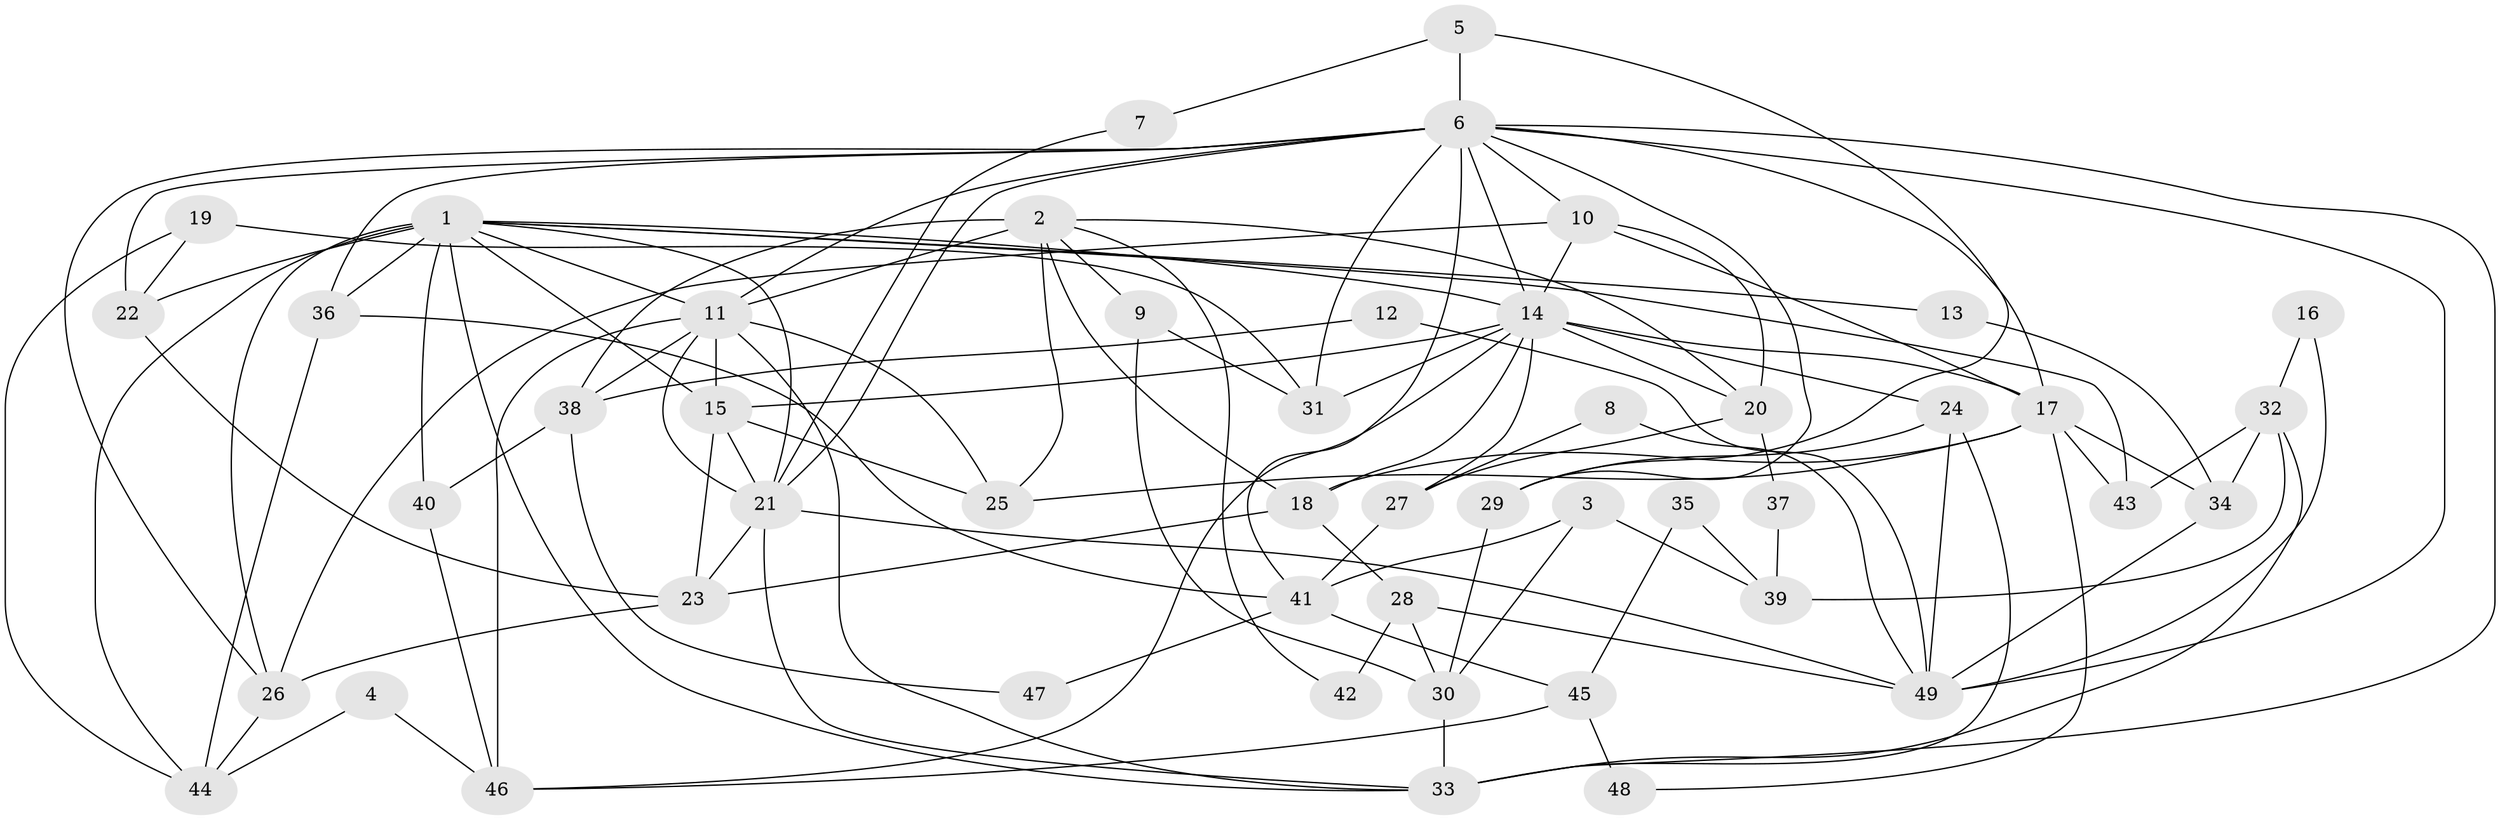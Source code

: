 // original degree distribution, {5: 0.2345679012345679, 3: 0.2962962962962963, 2: 0.12345679012345678, 4: 0.2222222222222222, 6: 0.07407407407407407, 7: 0.037037037037037035, 8: 0.012345679012345678}
// Generated by graph-tools (version 1.1) at 2025/51/03/04/25 22:51:17]
// undirected, 49 vertices, 115 edges
graph export_dot {
  node [color=gray90,style=filled];
  1;
  2;
  3;
  4;
  5;
  6;
  7;
  8;
  9;
  10;
  11;
  12;
  13;
  14;
  15;
  16;
  17;
  18;
  19;
  20;
  21;
  22;
  23;
  24;
  25;
  26;
  27;
  28;
  29;
  30;
  31;
  32;
  33;
  34;
  35;
  36;
  37;
  38;
  39;
  40;
  41;
  42;
  43;
  44;
  45;
  46;
  47;
  48;
  49;
  1 -- 11 [weight=1.0];
  1 -- 13 [weight=1.0];
  1 -- 14 [weight=1.0];
  1 -- 15 [weight=1.0];
  1 -- 21 [weight=1.0];
  1 -- 22 [weight=2.0];
  1 -- 26 [weight=1.0];
  1 -- 33 [weight=1.0];
  1 -- 36 [weight=1.0];
  1 -- 40 [weight=1.0];
  1 -- 43 [weight=1.0];
  1 -- 44 [weight=1.0];
  2 -- 9 [weight=1.0];
  2 -- 11 [weight=3.0];
  2 -- 18 [weight=1.0];
  2 -- 20 [weight=1.0];
  2 -- 25 [weight=1.0];
  2 -- 38 [weight=1.0];
  2 -- 42 [weight=1.0];
  3 -- 30 [weight=1.0];
  3 -- 39 [weight=1.0];
  3 -- 41 [weight=1.0];
  4 -- 44 [weight=1.0];
  4 -- 46 [weight=1.0];
  5 -- 6 [weight=1.0];
  5 -- 7 [weight=1.0];
  5 -- 29 [weight=1.0];
  6 -- 10 [weight=1.0];
  6 -- 11 [weight=1.0];
  6 -- 14 [weight=1.0];
  6 -- 17 [weight=1.0];
  6 -- 21 [weight=1.0];
  6 -- 22 [weight=1.0];
  6 -- 26 [weight=1.0];
  6 -- 29 [weight=1.0];
  6 -- 31 [weight=2.0];
  6 -- 33 [weight=1.0];
  6 -- 36 [weight=1.0];
  6 -- 41 [weight=2.0];
  6 -- 49 [weight=1.0];
  7 -- 21 [weight=1.0];
  8 -- 27 [weight=1.0];
  8 -- 49 [weight=1.0];
  9 -- 30 [weight=1.0];
  9 -- 31 [weight=1.0];
  10 -- 14 [weight=1.0];
  10 -- 17 [weight=1.0];
  10 -- 20 [weight=1.0];
  10 -- 26 [weight=1.0];
  11 -- 15 [weight=1.0];
  11 -- 21 [weight=1.0];
  11 -- 25 [weight=1.0];
  11 -- 33 [weight=1.0];
  11 -- 38 [weight=1.0];
  11 -- 46 [weight=1.0];
  12 -- 38 [weight=1.0];
  12 -- 49 [weight=1.0];
  13 -- 34 [weight=1.0];
  14 -- 15 [weight=2.0];
  14 -- 17 [weight=1.0];
  14 -- 18 [weight=2.0];
  14 -- 20 [weight=1.0];
  14 -- 24 [weight=1.0];
  14 -- 27 [weight=1.0];
  14 -- 31 [weight=2.0];
  14 -- 46 [weight=1.0];
  15 -- 21 [weight=1.0];
  15 -- 23 [weight=1.0];
  15 -- 25 [weight=1.0];
  16 -- 32 [weight=1.0];
  16 -- 49 [weight=1.0];
  17 -- 18 [weight=2.0];
  17 -- 25 [weight=1.0];
  17 -- 34 [weight=2.0];
  17 -- 43 [weight=1.0];
  17 -- 48 [weight=1.0];
  18 -- 23 [weight=1.0];
  18 -- 28 [weight=1.0];
  19 -- 22 [weight=1.0];
  19 -- 31 [weight=1.0];
  19 -- 44 [weight=1.0];
  20 -- 27 [weight=1.0];
  20 -- 37 [weight=1.0];
  21 -- 23 [weight=1.0];
  21 -- 33 [weight=1.0];
  21 -- 49 [weight=1.0];
  22 -- 23 [weight=1.0];
  23 -- 26 [weight=1.0];
  24 -- 29 [weight=1.0];
  24 -- 33 [weight=1.0];
  24 -- 49 [weight=1.0];
  26 -- 44 [weight=1.0];
  27 -- 41 [weight=1.0];
  28 -- 30 [weight=1.0];
  28 -- 42 [weight=1.0];
  28 -- 49 [weight=1.0];
  29 -- 30 [weight=1.0];
  30 -- 33 [weight=1.0];
  32 -- 33 [weight=1.0];
  32 -- 34 [weight=1.0];
  32 -- 39 [weight=1.0];
  32 -- 43 [weight=1.0];
  34 -- 49 [weight=1.0];
  35 -- 39 [weight=1.0];
  35 -- 45 [weight=1.0];
  36 -- 41 [weight=1.0];
  36 -- 44 [weight=1.0];
  37 -- 39 [weight=1.0];
  38 -- 40 [weight=1.0];
  38 -- 47 [weight=1.0];
  40 -- 46 [weight=1.0];
  41 -- 45 [weight=1.0];
  41 -- 47 [weight=1.0];
  45 -- 46 [weight=1.0];
  45 -- 48 [weight=1.0];
}
